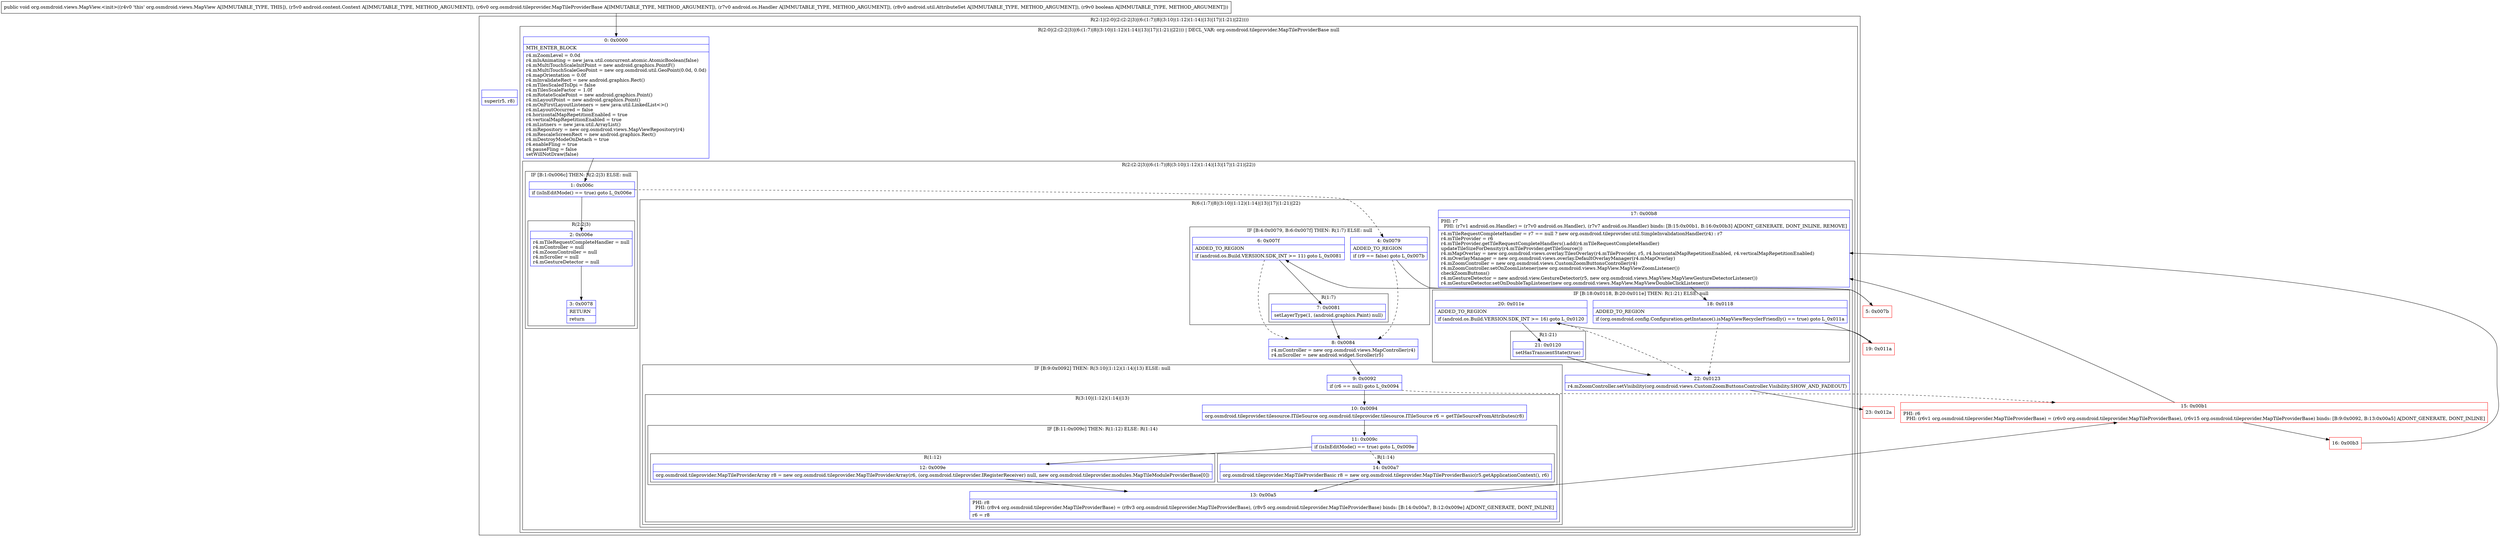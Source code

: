 digraph "CFG fororg.osmdroid.views.MapView.\<init\>(Landroid\/content\/Context;Lorg\/osmdroid\/tileprovider\/MapTileProviderBase;Landroid\/os\/Handler;Landroid\/util\/AttributeSet;Z)V" {
subgraph cluster_Region_1773495551 {
label = "R(2:1|(2:0|(2:(2:2|3)|(6:(1:7)|8|(3:10|(1:12)(1:14)|13)|17|(1:21)|22))))";
node [shape=record,color=blue];
Node_InsnContainer_1472649427 [shape=record,label="{|super(r5, r8)\l}"];
subgraph cluster_Region_1096282979 {
label = "R(2:0|(2:(2:2|3)|(6:(1:7)|8|(3:10|(1:12)(1:14)|13)|17|(1:21)|22))) | DECL_VAR: org.osmdroid.tileprovider.MapTileProviderBase null\l";
node [shape=record,color=blue];
Node_0 [shape=record,label="{0\:\ 0x0000|MTH_ENTER_BLOCK\l|r4.mZoomLevel = 0.0d\lr4.mIsAnimating = new java.util.concurrent.atomic.AtomicBoolean(false)\lr4.mMultiTouchScaleInitPoint = new android.graphics.PointF()\lr4.mMultiTouchScaleGeoPoint = new org.osmdroid.util.GeoPoint(0.0d, 0.0d)\lr4.mapOrientation = 0.0f\lr4.mInvalidateRect = new android.graphics.Rect()\lr4.mTilesScaledToDpi = false\lr4.mTilesScaleFactor = 1.0f\lr4.mRotateScalePoint = new android.graphics.Point()\lr4.mLayoutPoint = new android.graphics.Point()\lr4.mOnFirstLayoutListeners = new java.util.LinkedList\<\>()\lr4.mLayoutOccurred = false\lr4.horizontalMapRepetitionEnabled = true\lr4.verticalMapRepetitionEnabled = true\lr4.mListners = new java.util.ArrayList()\lr4.mRepository = new org.osmdroid.views.MapViewRepository(r4)\lr4.mRescaleScreenRect = new android.graphics.Rect()\lr4.mDestroyModeOnDetach = true\lr4.enableFling = true\lr4.pauseFling = false\lsetWillNotDraw(false)\l}"];
subgraph cluster_Region_675879430 {
label = "R(2:(2:2|3)|(6:(1:7)|8|(3:10|(1:12)(1:14)|13)|17|(1:21)|22))";
node [shape=record,color=blue];
subgraph cluster_IfRegion_1780023660 {
label = "IF [B:1:0x006c] THEN: R(2:2|3) ELSE: null";
node [shape=record,color=blue];
Node_1 [shape=record,label="{1\:\ 0x006c|if (isInEditMode() == true) goto L_0x006e\l}"];
subgraph cluster_Region_200821948 {
label = "R(2:2|3)";
node [shape=record,color=blue];
Node_2 [shape=record,label="{2\:\ 0x006e|r4.mTileRequestCompleteHandler = null\lr4.mController = null\lr4.mZoomController = null\lr4.mScroller = null\lr4.mGestureDetector = null\l}"];
Node_3 [shape=record,label="{3\:\ 0x0078|RETURN\l|return\l}"];
}
}
subgraph cluster_Region_1976203851 {
label = "R(6:(1:7)|8|(3:10|(1:12)(1:14)|13)|17|(1:21)|22)";
node [shape=record,color=blue];
subgraph cluster_IfRegion_364103646 {
label = "IF [B:4:0x0079, B:6:0x007f] THEN: R(1:7) ELSE: null";
node [shape=record,color=blue];
Node_4 [shape=record,label="{4\:\ 0x0079|ADDED_TO_REGION\l|if (r9 == false) goto L_0x007b\l}"];
Node_6 [shape=record,label="{6\:\ 0x007f|ADDED_TO_REGION\l|if (android.os.Build.VERSION.SDK_INT \>= 11) goto L_0x0081\l}"];
subgraph cluster_Region_922986085 {
label = "R(1:7)";
node [shape=record,color=blue];
Node_7 [shape=record,label="{7\:\ 0x0081|setLayerType(1, (android.graphics.Paint) null)\l}"];
}
}
Node_8 [shape=record,label="{8\:\ 0x0084|r4.mController = new org.osmdroid.views.MapController(r4)\lr4.mScroller = new android.widget.Scroller(r5)\l}"];
subgraph cluster_IfRegion_2128056725 {
label = "IF [B:9:0x0092] THEN: R(3:10|(1:12)(1:14)|13) ELSE: null";
node [shape=record,color=blue];
Node_9 [shape=record,label="{9\:\ 0x0092|if (r6 == null) goto L_0x0094\l}"];
subgraph cluster_Region_176266716 {
label = "R(3:10|(1:12)(1:14)|13)";
node [shape=record,color=blue];
Node_10 [shape=record,label="{10\:\ 0x0094|org.osmdroid.tileprovider.tilesource.ITileSource org.osmdroid.tileprovider.tilesource.ITileSource r6 = getTileSourceFromAttributes(r8)\l}"];
subgraph cluster_IfRegion_1491706918 {
label = "IF [B:11:0x009c] THEN: R(1:12) ELSE: R(1:14)";
node [shape=record,color=blue];
Node_11 [shape=record,label="{11\:\ 0x009c|if (isInEditMode() == true) goto L_0x009e\l}"];
subgraph cluster_Region_779298192 {
label = "R(1:12)";
node [shape=record,color=blue];
Node_12 [shape=record,label="{12\:\ 0x009e|org.osmdroid.tileprovider.MapTileProviderArray r8 = new org.osmdroid.tileprovider.MapTileProviderArray(r6, (org.osmdroid.tileprovider.IRegisterReceiver) null, new org.osmdroid.tileprovider.modules.MapTileModuleProviderBase[0])\l}"];
}
subgraph cluster_Region_598528032 {
label = "R(1:14)";
node [shape=record,color=blue];
Node_14 [shape=record,label="{14\:\ 0x00a7|org.osmdroid.tileprovider.MapTileProviderBasic r8 = new org.osmdroid.tileprovider.MapTileProviderBasic(r5.getApplicationContext(), r6)\l}"];
}
}
Node_13 [shape=record,label="{13\:\ 0x00a5|PHI: r8 \l  PHI: (r8v4 org.osmdroid.tileprovider.MapTileProviderBase) = (r8v3 org.osmdroid.tileprovider.MapTileProviderBase), (r8v5 org.osmdroid.tileprovider.MapTileProviderBase) binds: [B:14:0x00a7, B:12:0x009e] A[DONT_GENERATE, DONT_INLINE]\l|r6 = r8\l}"];
}
}
Node_17 [shape=record,label="{17\:\ 0x00b8|PHI: r7 \l  PHI: (r7v1 android.os.Handler) = (r7v0 android.os.Handler), (r7v7 android.os.Handler) binds: [B:15:0x00b1, B:16:0x00b3] A[DONT_GENERATE, DONT_INLINE, REMOVE]\l|r4.mTileRequestCompleteHandler = r7 == null ? new org.osmdroid.tileprovider.util.SimpleInvalidationHandler(r4) : r7\lr4.mTileProvider = r6\lr4.mTileProvider.getTileRequestCompleteHandlers().add(r4.mTileRequestCompleteHandler)\lupdateTileSizeForDensity(r4.mTileProvider.getTileSource())\lr4.mMapOverlay = new org.osmdroid.views.overlay.TilesOverlay(r4.mTileProvider, r5, r4.horizontalMapRepetitionEnabled, r4.verticalMapRepetitionEnabled)\lr4.mOverlayManager = new org.osmdroid.views.overlay.DefaultOverlayManager(r4.mMapOverlay)\lr4.mZoomController = new org.osmdroid.views.CustomZoomButtonsController(r4)\lr4.mZoomController.setOnZoomListener(new org.osmdroid.views.MapView.MapViewZoomListener())\lcheckZoomButtons()\lr4.mGestureDetector = new android.view.GestureDetector(r5, new org.osmdroid.views.MapView.MapViewGestureDetectorListener())\lr4.mGestureDetector.setOnDoubleTapListener(new org.osmdroid.views.MapView.MapViewDoubleClickListener())\l}"];
subgraph cluster_IfRegion_1399789010 {
label = "IF [B:18:0x0118, B:20:0x011e] THEN: R(1:21) ELSE: null";
node [shape=record,color=blue];
Node_18 [shape=record,label="{18\:\ 0x0118|ADDED_TO_REGION\l|if (org.osmdroid.config.Configuration.getInstance().isMapViewRecyclerFriendly() == true) goto L_0x011a\l}"];
Node_20 [shape=record,label="{20\:\ 0x011e|ADDED_TO_REGION\l|if (android.os.Build.VERSION.SDK_INT \>= 16) goto L_0x0120\l}"];
subgraph cluster_Region_2037752148 {
label = "R(1:21)";
node [shape=record,color=blue];
Node_21 [shape=record,label="{21\:\ 0x0120|setHasTransientState(true)\l}"];
}
}
Node_22 [shape=record,label="{22\:\ 0x0123|r4.mZoomController.setVisibility(org.osmdroid.views.CustomZoomButtonsController.Visibility.SHOW_AND_FADEOUT)\l}"];
}
}
}
}
Node_5 [shape=record,color=red,label="{5\:\ 0x007b}"];
Node_15 [shape=record,color=red,label="{15\:\ 0x00b1|PHI: r6 \l  PHI: (r6v1 org.osmdroid.tileprovider.MapTileProviderBase) = (r6v0 org.osmdroid.tileprovider.MapTileProviderBase), (r6v15 org.osmdroid.tileprovider.MapTileProviderBase) binds: [B:9:0x0092, B:13:0x00a5] A[DONT_GENERATE, DONT_INLINE]\l}"];
Node_16 [shape=record,color=red,label="{16\:\ 0x00b3}"];
Node_19 [shape=record,color=red,label="{19\:\ 0x011a}"];
Node_23 [shape=record,color=red,label="{23\:\ 0x012a}"];
MethodNode[shape=record,label="{public void org.osmdroid.views.MapView.\<init\>((r4v0 'this' org.osmdroid.views.MapView A[IMMUTABLE_TYPE, THIS]), (r5v0 android.content.Context A[IMMUTABLE_TYPE, METHOD_ARGUMENT]), (r6v0 org.osmdroid.tileprovider.MapTileProviderBase A[IMMUTABLE_TYPE, METHOD_ARGUMENT]), (r7v0 android.os.Handler A[IMMUTABLE_TYPE, METHOD_ARGUMENT]), (r8v0 android.util.AttributeSet A[IMMUTABLE_TYPE, METHOD_ARGUMENT]), (r9v0 boolean A[IMMUTABLE_TYPE, METHOD_ARGUMENT])) }"];
MethodNode -> Node_0;
Node_0 -> Node_1;
Node_1 -> Node_2;
Node_1 -> Node_4[style=dashed];
Node_2 -> Node_3;
Node_4 -> Node_5;
Node_4 -> Node_8[style=dashed];
Node_6 -> Node_7;
Node_6 -> Node_8[style=dashed];
Node_7 -> Node_8;
Node_8 -> Node_9;
Node_9 -> Node_10;
Node_9 -> Node_15[style=dashed];
Node_10 -> Node_11;
Node_11 -> Node_12;
Node_11 -> Node_14[style=dashed];
Node_12 -> Node_13;
Node_14 -> Node_13;
Node_13 -> Node_15;
Node_17 -> Node_18;
Node_18 -> Node_19;
Node_18 -> Node_22[style=dashed];
Node_20 -> Node_21;
Node_20 -> Node_22[style=dashed];
Node_21 -> Node_22;
Node_22 -> Node_23;
Node_5 -> Node_6;
Node_15 -> Node_16;
Node_15 -> Node_17;
Node_16 -> Node_17;
Node_19 -> Node_20;
}

